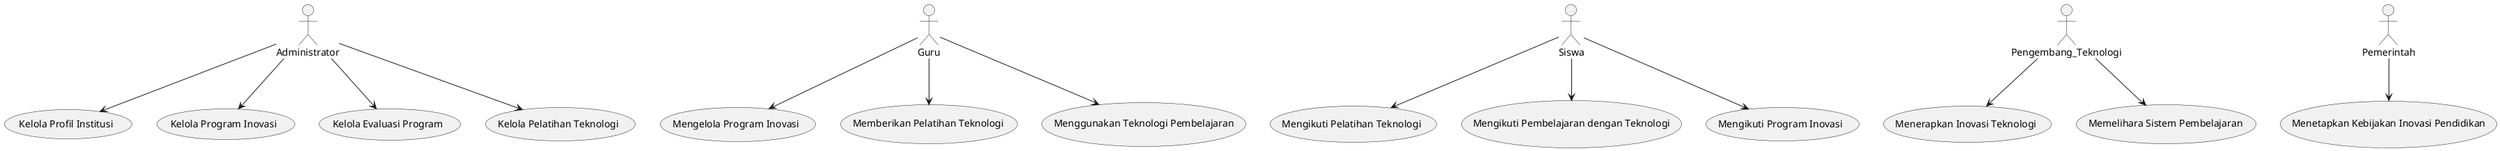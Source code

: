 @startuml
actor Administrator as Admin
actor Guru as Teacher
actor Siswa as Student
actor Pengembang_Teknologi as TechDev
actor Pemerintah as Government

' Use Cases
usecase "Kelola Profil Institusi" as UC1
usecase "Kelola Program Inovasi" as UC2
usecase "Kelola Evaluasi Program" as UC3
usecase "Kelola Pelatihan Teknologi" as UC4
usecase "Mengelola Program Inovasi" as UC5
usecase "Memberikan Pelatihan Teknologi" as UC6
usecase "Menggunakan Teknologi Pembelajaran" as UC7
usecase "Mengikuti Pelatihan Teknologi" as UC8
usecase "Mengikuti Pembelajaran dengan Teknologi" as UC9
usecase "Mengikuti Program Inovasi" as UC10
usecase "Menerapkan Inovasi Teknologi" as UC11
usecase "Memelihara Sistem Pembelajaran" as UC12
usecase "Menetapkan Kebijakan Inovasi Pendidikan" as UC13

' Relasi Aktor dan Use Case
Admin --> UC1
Admin --> UC2
Admin --> UC3
Admin --> UC4

Teacher --> UC5
Teacher --> UC6
Teacher --> UC7

Student --> UC8
Student --> UC9
Student --> UC10

TechDev --> UC11
TechDev --> UC12

Government --> UC13

@enduml

